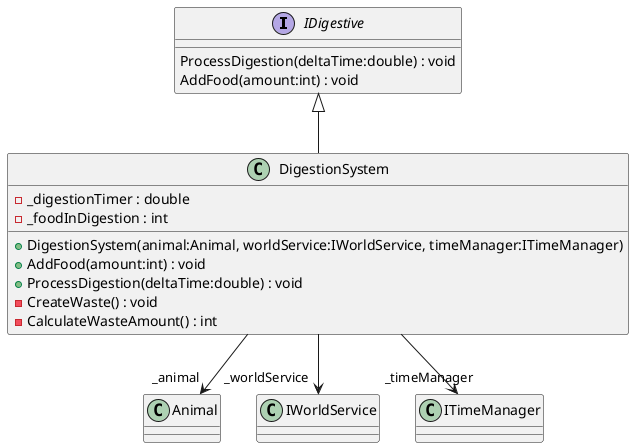 @startuml
interface IDigestive {
    ProcessDigestion(deltaTime:double) : void
    AddFood(amount:int) : void
}
class DigestionSystem {
    - _digestionTimer : double
    - _foodInDigestion : int
    + DigestionSystem(animal:Animal, worldService:IWorldService, timeManager:ITimeManager)
    + AddFood(amount:int) : void
    + ProcessDigestion(deltaTime:double) : void
    - CreateWaste() : void
    - CalculateWasteAmount() : int
}
IDigestive <|-- DigestionSystem
DigestionSystem --> "_animal" Animal
DigestionSystem --> "_worldService" IWorldService
DigestionSystem --> "_timeManager" ITimeManager
@enduml
